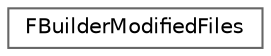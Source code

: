 digraph "Graphical Class Hierarchy"
{
 // INTERACTIVE_SVG=YES
 // LATEX_PDF_SIZE
  bgcolor="transparent";
  edge [fontname=Helvetica,fontsize=10,labelfontname=Helvetica,labelfontsize=10];
  node [fontname=Helvetica,fontsize=10,shape=box,height=0.2,width=0.4];
  rankdir="LR";
  Node0 [id="Node000000",label="FBuilderModifiedFiles",height=0.2,width=0.4,color="grey40", fillcolor="white", style="filled",URL="$d2/dd3/structFBuilderModifiedFiles.html",tooltip=" "];
}
